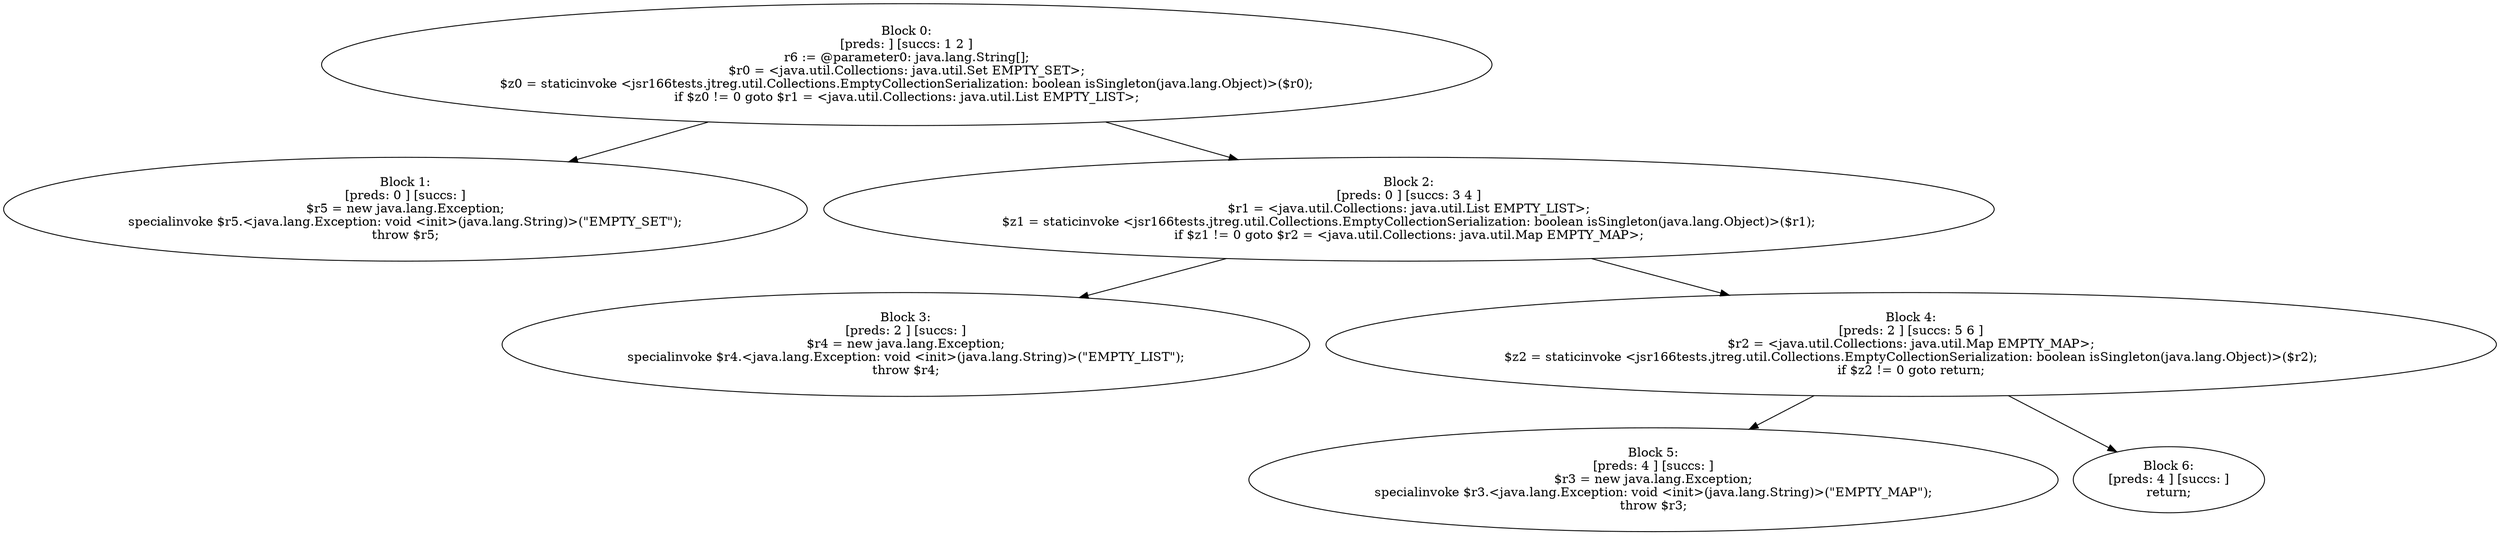 digraph "unitGraph" {
    "Block 0:
[preds: ] [succs: 1 2 ]
r6 := @parameter0: java.lang.String[];
$r0 = <java.util.Collections: java.util.Set EMPTY_SET>;
$z0 = staticinvoke <jsr166tests.jtreg.util.Collections.EmptyCollectionSerialization: boolean isSingleton(java.lang.Object)>($r0);
if $z0 != 0 goto $r1 = <java.util.Collections: java.util.List EMPTY_LIST>;
"
    "Block 1:
[preds: 0 ] [succs: ]
$r5 = new java.lang.Exception;
specialinvoke $r5.<java.lang.Exception: void <init>(java.lang.String)>(\"EMPTY_SET\");
throw $r5;
"
    "Block 2:
[preds: 0 ] [succs: 3 4 ]
$r1 = <java.util.Collections: java.util.List EMPTY_LIST>;
$z1 = staticinvoke <jsr166tests.jtreg.util.Collections.EmptyCollectionSerialization: boolean isSingleton(java.lang.Object)>($r1);
if $z1 != 0 goto $r2 = <java.util.Collections: java.util.Map EMPTY_MAP>;
"
    "Block 3:
[preds: 2 ] [succs: ]
$r4 = new java.lang.Exception;
specialinvoke $r4.<java.lang.Exception: void <init>(java.lang.String)>(\"EMPTY_LIST\");
throw $r4;
"
    "Block 4:
[preds: 2 ] [succs: 5 6 ]
$r2 = <java.util.Collections: java.util.Map EMPTY_MAP>;
$z2 = staticinvoke <jsr166tests.jtreg.util.Collections.EmptyCollectionSerialization: boolean isSingleton(java.lang.Object)>($r2);
if $z2 != 0 goto return;
"
    "Block 5:
[preds: 4 ] [succs: ]
$r3 = new java.lang.Exception;
specialinvoke $r3.<java.lang.Exception: void <init>(java.lang.String)>(\"EMPTY_MAP\");
throw $r3;
"
    "Block 6:
[preds: 4 ] [succs: ]
return;
"
    "Block 0:
[preds: ] [succs: 1 2 ]
r6 := @parameter0: java.lang.String[];
$r0 = <java.util.Collections: java.util.Set EMPTY_SET>;
$z0 = staticinvoke <jsr166tests.jtreg.util.Collections.EmptyCollectionSerialization: boolean isSingleton(java.lang.Object)>($r0);
if $z0 != 0 goto $r1 = <java.util.Collections: java.util.List EMPTY_LIST>;
"->"Block 1:
[preds: 0 ] [succs: ]
$r5 = new java.lang.Exception;
specialinvoke $r5.<java.lang.Exception: void <init>(java.lang.String)>(\"EMPTY_SET\");
throw $r5;
";
    "Block 0:
[preds: ] [succs: 1 2 ]
r6 := @parameter0: java.lang.String[];
$r0 = <java.util.Collections: java.util.Set EMPTY_SET>;
$z0 = staticinvoke <jsr166tests.jtreg.util.Collections.EmptyCollectionSerialization: boolean isSingleton(java.lang.Object)>($r0);
if $z0 != 0 goto $r1 = <java.util.Collections: java.util.List EMPTY_LIST>;
"->"Block 2:
[preds: 0 ] [succs: 3 4 ]
$r1 = <java.util.Collections: java.util.List EMPTY_LIST>;
$z1 = staticinvoke <jsr166tests.jtreg.util.Collections.EmptyCollectionSerialization: boolean isSingleton(java.lang.Object)>($r1);
if $z1 != 0 goto $r2 = <java.util.Collections: java.util.Map EMPTY_MAP>;
";
    "Block 2:
[preds: 0 ] [succs: 3 4 ]
$r1 = <java.util.Collections: java.util.List EMPTY_LIST>;
$z1 = staticinvoke <jsr166tests.jtreg.util.Collections.EmptyCollectionSerialization: boolean isSingleton(java.lang.Object)>($r1);
if $z1 != 0 goto $r2 = <java.util.Collections: java.util.Map EMPTY_MAP>;
"->"Block 3:
[preds: 2 ] [succs: ]
$r4 = new java.lang.Exception;
specialinvoke $r4.<java.lang.Exception: void <init>(java.lang.String)>(\"EMPTY_LIST\");
throw $r4;
";
    "Block 2:
[preds: 0 ] [succs: 3 4 ]
$r1 = <java.util.Collections: java.util.List EMPTY_LIST>;
$z1 = staticinvoke <jsr166tests.jtreg.util.Collections.EmptyCollectionSerialization: boolean isSingleton(java.lang.Object)>($r1);
if $z1 != 0 goto $r2 = <java.util.Collections: java.util.Map EMPTY_MAP>;
"->"Block 4:
[preds: 2 ] [succs: 5 6 ]
$r2 = <java.util.Collections: java.util.Map EMPTY_MAP>;
$z2 = staticinvoke <jsr166tests.jtreg.util.Collections.EmptyCollectionSerialization: boolean isSingleton(java.lang.Object)>($r2);
if $z2 != 0 goto return;
";
    "Block 4:
[preds: 2 ] [succs: 5 6 ]
$r2 = <java.util.Collections: java.util.Map EMPTY_MAP>;
$z2 = staticinvoke <jsr166tests.jtreg.util.Collections.EmptyCollectionSerialization: boolean isSingleton(java.lang.Object)>($r2);
if $z2 != 0 goto return;
"->"Block 5:
[preds: 4 ] [succs: ]
$r3 = new java.lang.Exception;
specialinvoke $r3.<java.lang.Exception: void <init>(java.lang.String)>(\"EMPTY_MAP\");
throw $r3;
";
    "Block 4:
[preds: 2 ] [succs: 5 6 ]
$r2 = <java.util.Collections: java.util.Map EMPTY_MAP>;
$z2 = staticinvoke <jsr166tests.jtreg.util.Collections.EmptyCollectionSerialization: boolean isSingleton(java.lang.Object)>($r2);
if $z2 != 0 goto return;
"->"Block 6:
[preds: 4 ] [succs: ]
return;
";
}
